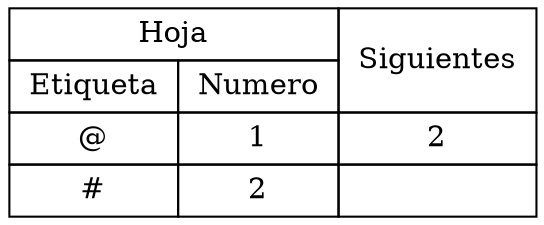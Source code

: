 digraph{
tablaSiguientes[shape=none; margin=0, label = <
<TABLE BORDER = "0" CELLBORDER = "1" CELLSPACING = "0" CELLPADDING = "4"><TR>
<TD COLSPAN = "2"> Hoja </TD>
<TD ROWSPAN = "2"> Siguientes </TD>
</TR>
<TR>
<TD> Etiqueta </TD>
<TD> Numero </TD>
</TR>
<TR>
<TD> @ </TD>
<TD> 1 </TD>
<TD> 2 </TD>
</TR>
<TR>
<TD> # </TD>
<TD> 2 </TD>
<TD>  </TD>
</TR>
</TABLE>
>];
}